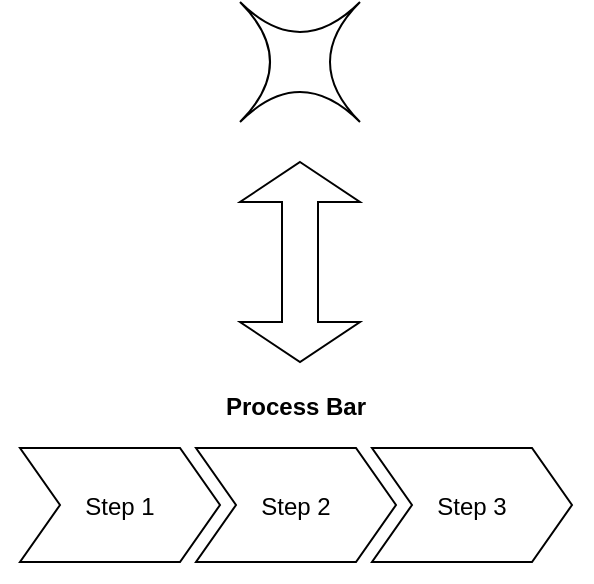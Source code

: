<mxfile version="13.6.5">
    <diagram id="I2Q2qUYtLvtOMGCOXNLm" name="Page-1">
        <mxGraphModel dx="1070" dy="525" grid="1" gridSize="10" guides="1" tooltips="1" connect="1" arrows="1" fold="1" page="1" pageScale="1" pageWidth="827" pageHeight="1169" math="0" shadow="0">
            <root>
                <mxCell id="0"/>
                <mxCell id="1" parent="0"/>
                <mxCell id="2" value="" style="shape=doubleArrow;direction=south;whiteSpace=wrap;html=1;" vertex="1" parent="1">
                    <mxGeometry x="100" y="220" width="60" height="100" as="geometry"/>
                </mxCell>
                <mxCell id="3" value="" style="shape=switch;whiteSpace=wrap;html=1;" vertex="1" parent="1">
                    <mxGeometry x="100" y="140" width="60" height="60" as="geometry"/>
                </mxCell>
                <mxCell id="4" value="Process Bar" style="swimlane;childLayout=stackLayout;horizontal=1;fillColor=none;horizontalStack=1;resizeParent=1;resizeParentMax=0;resizeLast=0;collapsible=0;strokeColor=none;stackBorder=10;stackSpacing=-12;resizable=1;align=center;points=[];fontColor=#000000;" vertex="1" parent="1">
                    <mxGeometry x="-20" y="330" width="296" height="100" as="geometry"/>
                </mxCell>
                <mxCell id="5" value="Step 1" style="shape=step;perimeter=stepPerimeter;fixedSize=1;points=[];" vertex="1" parent="4">
                    <mxGeometry x="10" y="33" width="100" height="57" as="geometry"/>
                </mxCell>
                <mxCell id="6" value="Step 2" style="shape=step;perimeter=stepPerimeter;fixedSize=1;points=[];" vertex="1" parent="4">
                    <mxGeometry x="98" y="33" width="100" height="57" as="geometry"/>
                </mxCell>
                <mxCell id="7" value="Step 3" style="shape=step;perimeter=stepPerimeter;fixedSize=1;points=[];" vertex="1" parent="4">
                    <mxGeometry x="186" y="33" width="100" height="57" as="geometry"/>
                </mxCell>
            </root>
        </mxGraphModel>
    </diagram>
</mxfile>